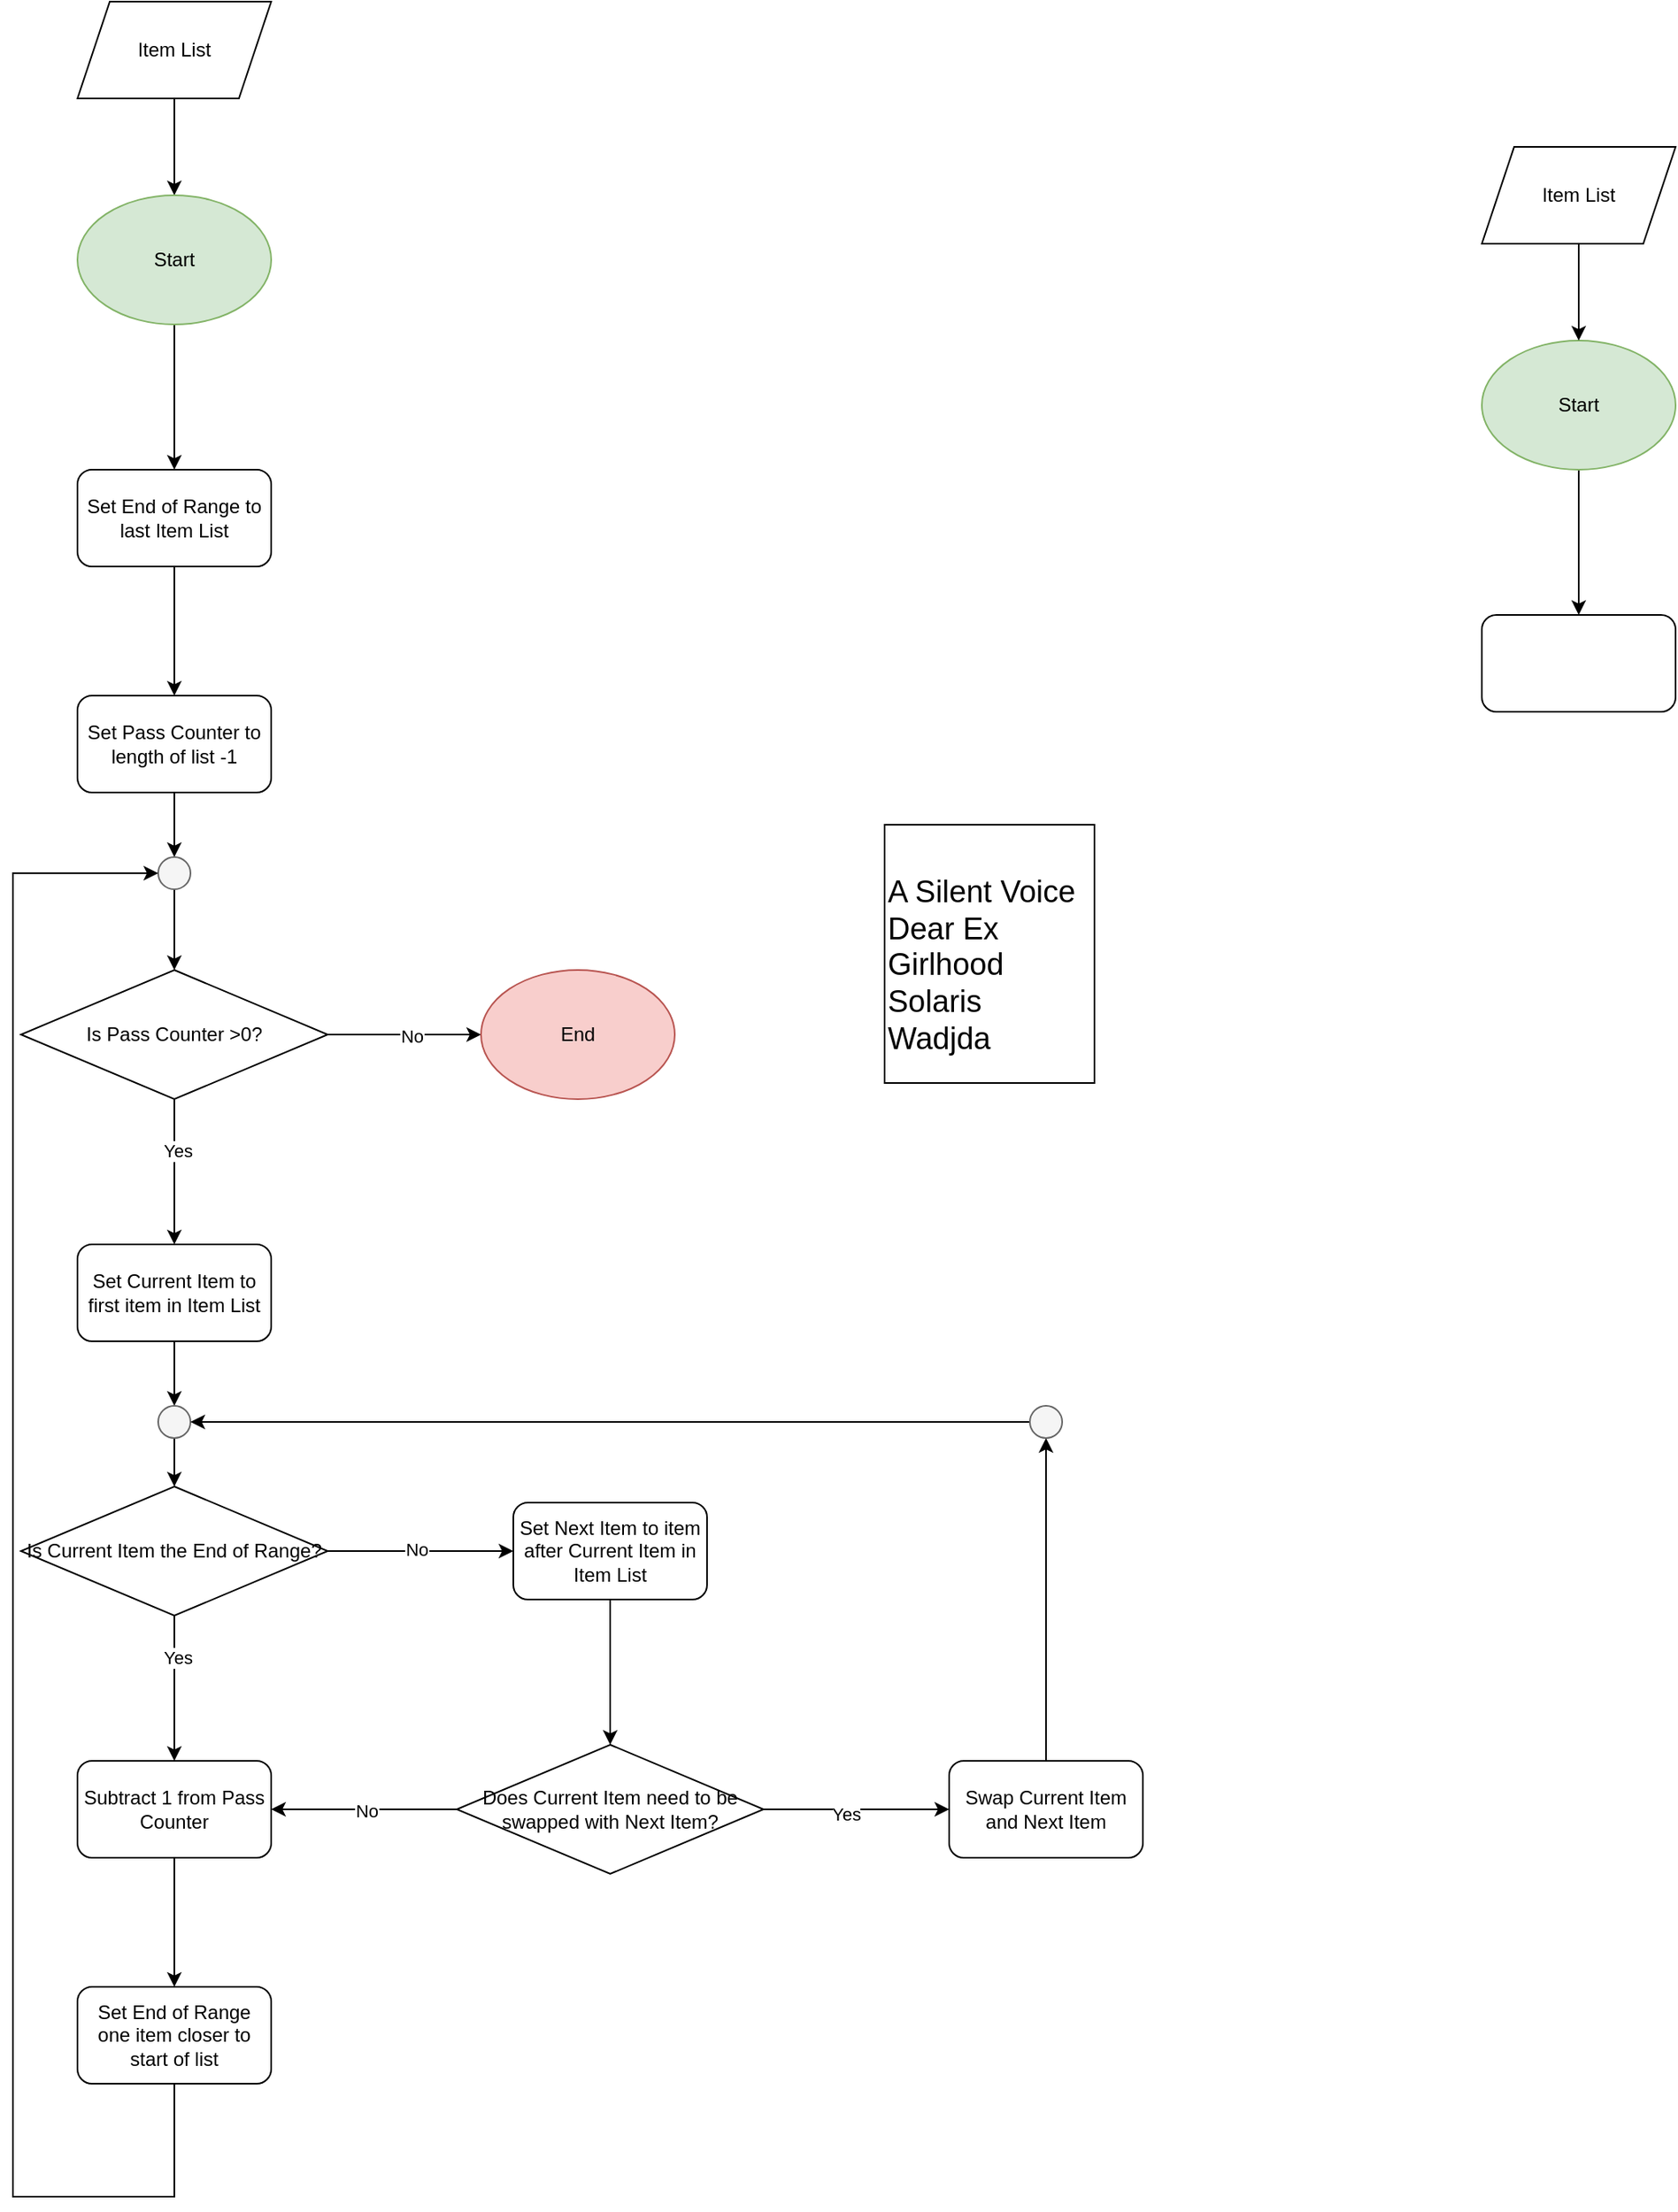 <mxfile version="23.1.7" type="github">
  <diagram name="Page-1" id="4cCXQPGyLR-IM04o_rQ0">
    <mxGraphModel dx="1434" dy="754" grid="1" gridSize="10" guides="1" tooltips="1" connect="1" arrows="1" fold="1" page="1" pageScale="1" pageWidth="850" pageHeight="1100" math="0" shadow="0">
      <root>
        <mxCell id="0" />
        <mxCell id="1" parent="0" />
        <mxCell id="LrS78nxfHwzHgghSMV4p-3" value="" style="edgeStyle=orthogonalEdgeStyle;rounded=0;orthogonalLoop=1;jettySize=auto;html=1;" edge="1" parent="1" source="LrS78nxfHwzHgghSMV4p-1" target="LrS78nxfHwzHgghSMV4p-2">
          <mxGeometry relative="1" as="geometry" />
        </mxCell>
        <mxCell id="LrS78nxfHwzHgghSMV4p-1" value="Item List" style="shape=parallelogram;perimeter=parallelogramPerimeter;whiteSpace=wrap;html=1;fixedSize=1;" vertex="1" parent="1">
          <mxGeometry x="50" y="40" width="120" height="60" as="geometry" />
        </mxCell>
        <mxCell id="LrS78nxfHwzHgghSMV4p-5" value="" style="edgeStyle=orthogonalEdgeStyle;rounded=0;orthogonalLoop=1;jettySize=auto;html=1;" edge="1" parent="1" source="LrS78nxfHwzHgghSMV4p-2" target="LrS78nxfHwzHgghSMV4p-4">
          <mxGeometry relative="1" as="geometry" />
        </mxCell>
        <mxCell id="LrS78nxfHwzHgghSMV4p-2" value="Start" style="ellipse;whiteSpace=wrap;html=1;fillColor=#d5e8d4;strokeColor=#82b366;" vertex="1" parent="1">
          <mxGeometry x="50" y="160" width="120" height="80" as="geometry" />
        </mxCell>
        <mxCell id="LrS78nxfHwzHgghSMV4p-7" value="" style="edgeStyle=orthogonalEdgeStyle;rounded=0;orthogonalLoop=1;jettySize=auto;html=1;" edge="1" parent="1" source="LrS78nxfHwzHgghSMV4p-4" target="LrS78nxfHwzHgghSMV4p-6">
          <mxGeometry relative="1" as="geometry" />
        </mxCell>
        <mxCell id="LrS78nxfHwzHgghSMV4p-4" value="Set End of Range to last Item List" style="rounded=1;whiteSpace=wrap;html=1;" vertex="1" parent="1">
          <mxGeometry x="50" y="330" width="120" height="60" as="geometry" />
        </mxCell>
        <mxCell id="LrS78nxfHwzHgghSMV4p-9" value="" style="edgeStyle=orthogonalEdgeStyle;rounded=0;orthogonalLoop=1;jettySize=auto;html=1;" edge="1" parent="1" source="LrS78nxfHwzHgghSMV4p-6" target="LrS78nxfHwzHgghSMV4p-8">
          <mxGeometry relative="1" as="geometry" />
        </mxCell>
        <mxCell id="LrS78nxfHwzHgghSMV4p-6" value="Set Pass Counter to length of list -1" style="rounded=1;whiteSpace=wrap;html=1;" vertex="1" parent="1">
          <mxGeometry x="50" y="470" width="120" height="60" as="geometry" />
        </mxCell>
        <mxCell id="LrS78nxfHwzHgghSMV4p-11" value="" style="edgeStyle=orthogonalEdgeStyle;rounded=0;orthogonalLoop=1;jettySize=auto;html=1;" edge="1" parent="1" source="LrS78nxfHwzHgghSMV4p-8" target="LrS78nxfHwzHgghSMV4p-10">
          <mxGeometry relative="1" as="geometry" />
        </mxCell>
        <mxCell id="LrS78nxfHwzHgghSMV4p-8" value="" style="ellipse;whiteSpace=wrap;html=1;aspect=fixed;fillColor=#f5f5f5;fontColor=#333333;strokeColor=#666666;" vertex="1" parent="1">
          <mxGeometry x="100" y="570" width="20" height="20" as="geometry" />
        </mxCell>
        <mxCell id="LrS78nxfHwzHgghSMV4p-13" value="" style="edgeStyle=orthogonalEdgeStyle;rounded=0;orthogonalLoop=1;jettySize=auto;html=1;" edge="1" parent="1" source="LrS78nxfHwzHgghSMV4p-10" target="LrS78nxfHwzHgghSMV4p-12">
          <mxGeometry relative="1" as="geometry" />
        </mxCell>
        <mxCell id="LrS78nxfHwzHgghSMV4p-17" value="No" style="edgeLabel;html=1;align=center;verticalAlign=middle;resizable=0;points=[];" vertex="1" connectable="0" parent="LrS78nxfHwzHgghSMV4p-13">
          <mxGeometry x="0.095" y="-1" relative="1" as="geometry">
            <mxPoint as="offset" />
          </mxGeometry>
        </mxCell>
        <mxCell id="LrS78nxfHwzHgghSMV4p-15" value="" style="edgeStyle=orthogonalEdgeStyle;rounded=0;orthogonalLoop=1;jettySize=auto;html=1;" edge="1" parent="1" source="LrS78nxfHwzHgghSMV4p-10" target="LrS78nxfHwzHgghSMV4p-14">
          <mxGeometry relative="1" as="geometry" />
        </mxCell>
        <mxCell id="LrS78nxfHwzHgghSMV4p-16" value="Yes" style="edgeLabel;html=1;align=center;verticalAlign=middle;resizable=0;points=[];" vertex="1" connectable="0" parent="LrS78nxfHwzHgghSMV4p-15">
          <mxGeometry x="-0.289" y="2" relative="1" as="geometry">
            <mxPoint as="offset" />
          </mxGeometry>
        </mxCell>
        <mxCell id="LrS78nxfHwzHgghSMV4p-10" value="Is Pass Counter &amp;gt;0?" style="rhombus;whiteSpace=wrap;html=1;" vertex="1" parent="1">
          <mxGeometry x="15" y="640" width="190" height="80" as="geometry" />
        </mxCell>
        <mxCell id="LrS78nxfHwzHgghSMV4p-12" value="End" style="ellipse;whiteSpace=wrap;html=1;fillColor=#f8cecc;strokeColor=#b85450;" vertex="1" parent="1">
          <mxGeometry x="300" y="640" width="120" height="80" as="geometry" />
        </mxCell>
        <mxCell id="LrS78nxfHwzHgghSMV4p-19" value="" style="edgeStyle=orthogonalEdgeStyle;rounded=0;orthogonalLoop=1;jettySize=auto;html=1;" edge="1" parent="1" source="LrS78nxfHwzHgghSMV4p-14" target="LrS78nxfHwzHgghSMV4p-18">
          <mxGeometry relative="1" as="geometry" />
        </mxCell>
        <mxCell id="LrS78nxfHwzHgghSMV4p-14" value="Set Current Item to first item in Item List" style="rounded=1;whiteSpace=wrap;html=1;" vertex="1" parent="1">
          <mxGeometry x="50" y="810" width="120" height="60" as="geometry" />
        </mxCell>
        <mxCell id="LrS78nxfHwzHgghSMV4p-21" value="" style="edgeStyle=orthogonalEdgeStyle;rounded=0;orthogonalLoop=1;jettySize=auto;html=1;" edge="1" parent="1" source="LrS78nxfHwzHgghSMV4p-18" target="LrS78nxfHwzHgghSMV4p-20">
          <mxGeometry relative="1" as="geometry" />
        </mxCell>
        <mxCell id="LrS78nxfHwzHgghSMV4p-18" value="" style="ellipse;whiteSpace=wrap;html=1;aspect=fixed;fillColor=#f5f5f5;fontColor=#333333;strokeColor=#666666;" vertex="1" parent="1">
          <mxGeometry x="100" y="910" width="20" height="20" as="geometry" />
        </mxCell>
        <mxCell id="LrS78nxfHwzHgghSMV4p-23" value="" style="edgeStyle=orthogonalEdgeStyle;rounded=0;orthogonalLoop=1;jettySize=auto;html=1;" edge="1" parent="1" source="LrS78nxfHwzHgghSMV4p-20" target="LrS78nxfHwzHgghSMV4p-22">
          <mxGeometry relative="1" as="geometry" />
        </mxCell>
        <mxCell id="LrS78nxfHwzHgghSMV4p-24" value="No" style="edgeLabel;html=1;align=center;verticalAlign=middle;resizable=0;points=[];" vertex="1" connectable="0" parent="LrS78nxfHwzHgghSMV4p-23">
          <mxGeometry x="-0.043" y="1" relative="1" as="geometry">
            <mxPoint as="offset" />
          </mxGeometry>
        </mxCell>
        <mxCell id="LrS78nxfHwzHgghSMV4p-26" value="" style="edgeStyle=orthogonalEdgeStyle;rounded=0;orthogonalLoop=1;jettySize=auto;html=1;" edge="1" parent="1" source="LrS78nxfHwzHgghSMV4p-20" target="LrS78nxfHwzHgghSMV4p-25">
          <mxGeometry relative="1" as="geometry" />
        </mxCell>
        <mxCell id="LrS78nxfHwzHgghSMV4p-27" value="Yes" style="edgeLabel;html=1;align=center;verticalAlign=middle;resizable=0;points=[];" vertex="1" connectable="0" parent="LrS78nxfHwzHgghSMV4p-26">
          <mxGeometry x="-0.422" y="2" relative="1" as="geometry">
            <mxPoint as="offset" />
          </mxGeometry>
        </mxCell>
        <mxCell id="LrS78nxfHwzHgghSMV4p-20" value="Is Current Item the End of Range?" style="rhombus;whiteSpace=wrap;html=1;" vertex="1" parent="1">
          <mxGeometry x="15" y="960" width="190" height="80" as="geometry" />
        </mxCell>
        <mxCell id="LrS78nxfHwzHgghSMV4p-31" value="" style="edgeStyle=orthogonalEdgeStyle;rounded=0;orthogonalLoop=1;jettySize=auto;html=1;" edge="1" parent="1" source="LrS78nxfHwzHgghSMV4p-22" target="LrS78nxfHwzHgghSMV4p-30">
          <mxGeometry relative="1" as="geometry" />
        </mxCell>
        <mxCell id="LrS78nxfHwzHgghSMV4p-22" value="Set Next Item to item after Current Item in Item List" style="rounded=1;whiteSpace=wrap;html=1;" vertex="1" parent="1">
          <mxGeometry x="320" y="970" width="120" height="60" as="geometry" />
        </mxCell>
        <mxCell id="LrS78nxfHwzHgghSMV4p-29" value="" style="edgeStyle=orthogonalEdgeStyle;rounded=0;orthogonalLoop=1;jettySize=auto;html=1;" edge="1" parent="1" source="LrS78nxfHwzHgghSMV4p-25" target="LrS78nxfHwzHgghSMV4p-28">
          <mxGeometry relative="1" as="geometry" />
        </mxCell>
        <mxCell id="LrS78nxfHwzHgghSMV4p-25" value="Subtract 1 from Pass Counter" style="rounded=1;whiteSpace=wrap;html=1;" vertex="1" parent="1">
          <mxGeometry x="50" y="1130" width="120" height="60" as="geometry" />
        </mxCell>
        <mxCell id="LrS78nxfHwzHgghSMV4p-28" value="Set End of Range one item closer to start of list" style="rounded=1;whiteSpace=wrap;html=1;" vertex="1" parent="1">
          <mxGeometry x="50" y="1270" width="120" height="60" as="geometry" />
        </mxCell>
        <mxCell id="LrS78nxfHwzHgghSMV4p-35" value="" style="edgeStyle=orthogonalEdgeStyle;rounded=0;orthogonalLoop=1;jettySize=auto;html=1;" edge="1" parent="1" source="LrS78nxfHwzHgghSMV4p-30" target="LrS78nxfHwzHgghSMV4p-34">
          <mxGeometry relative="1" as="geometry" />
        </mxCell>
        <mxCell id="LrS78nxfHwzHgghSMV4p-38" value="Yes" style="edgeLabel;html=1;align=center;verticalAlign=middle;resizable=0;points=[];" vertex="1" connectable="0" parent="LrS78nxfHwzHgghSMV4p-35">
          <mxGeometry x="-0.113" y="-3" relative="1" as="geometry">
            <mxPoint as="offset" />
          </mxGeometry>
        </mxCell>
        <mxCell id="LrS78nxfHwzHgghSMV4p-72" value="" style="edgeStyle=orthogonalEdgeStyle;rounded=0;orthogonalLoop=1;jettySize=auto;html=1;" edge="1" parent="1" source="LrS78nxfHwzHgghSMV4p-30" target="LrS78nxfHwzHgghSMV4p-25">
          <mxGeometry relative="1" as="geometry" />
        </mxCell>
        <mxCell id="LrS78nxfHwzHgghSMV4p-73" value="No" style="edgeLabel;html=1;align=center;verticalAlign=middle;resizable=0;points=[];" vertex="1" connectable="0" parent="LrS78nxfHwzHgghSMV4p-72">
          <mxGeometry x="-0.026" y="1" relative="1" as="geometry">
            <mxPoint as="offset" />
          </mxGeometry>
        </mxCell>
        <mxCell id="LrS78nxfHwzHgghSMV4p-30" value="Does Current Item need to be swapped with Next Item?" style="rhombus;whiteSpace=wrap;html=1;" vertex="1" parent="1">
          <mxGeometry x="285" y="1120" width="190" height="80" as="geometry" />
        </mxCell>
        <mxCell id="LrS78nxfHwzHgghSMV4p-42" value="" style="edgeStyle=orthogonalEdgeStyle;rounded=0;orthogonalLoop=1;jettySize=auto;html=1;" edge="1" parent="1" source="LrS78nxfHwzHgghSMV4p-34" target="LrS78nxfHwzHgghSMV4p-40">
          <mxGeometry relative="1" as="geometry" />
        </mxCell>
        <mxCell id="LrS78nxfHwzHgghSMV4p-34" value="Swap Current Item and Next Item" style="rounded=1;whiteSpace=wrap;html=1;" vertex="1" parent="1">
          <mxGeometry x="590" y="1130" width="120" height="60" as="geometry" />
        </mxCell>
        <mxCell id="LrS78nxfHwzHgghSMV4p-70" value="" style="edgeStyle=orthogonalEdgeStyle;rounded=0;orthogonalLoop=1;jettySize=auto;html=1;" edge="1" parent="1" source="LrS78nxfHwzHgghSMV4p-40" target="LrS78nxfHwzHgghSMV4p-18">
          <mxGeometry relative="1" as="geometry" />
        </mxCell>
        <mxCell id="LrS78nxfHwzHgghSMV4p-40" value="" style="ellipse;whiteSpace=wrap;html=1;aspect=fixed;fillColor=#f5f5f5;fontColor=#333333;strokeColor=#666666;" vertex="1" parent="1">
          <mxGeometry x="640" y="910" width="20" height="20" as="geometry" />
        </mxCell>
        <mxCell id="LrS78nxfHwzHgghSMV4p-51" value="" style="endArrow=classic;html=1;rounded=0;exitX=0.5;exitY=1;exitDx=0;exitDy=0;entryX=0;entryY=0.5;entryDx=0;entryDy=0;" edge="1" parent="1" source="LrS78nxfHwzHgghSMV4p-28" target="LrS78nxfHwzHgghSMV4p-8">
          <mxGeometry width="50" height="50" relative="1" as="geometry">
            <mxPoint x="400" y="1220" as="sourcePoint" />
            <mxPoint x="10" y="580" as="targetPoint" />
            <Array as="points">
              <mxPoint x="110" y="1400" />
              <mxPoint x="10" y="1400" />
              <mxPoint x="10" y="580" />
            </Array>
          </mxGeometry>
        </mxCell>
        <mxCell id="LrS78nxfHwzHgghSMV4p-55" value="" style="shape=table;startSize=0;container=1;collapsible=0;childLayout=tableLayout;align=right;" vertex="1" parent="1">
          <mxGeometry x="550" y="550" width="130" height="160" as="geometry" />
        </mxCell>
        <mxCell id="LrS78nxfHwzHgghSMV4p-56" value="" style="shape=tableRow;horizontal=0;startSize=0;swimlaneHead=0;swimlaneBody=0;strokeColor=inherit;top=0;left=0;bottom=0;right=0;collapsible=0;dropTarget=0;fillColor=none;points=[[0,0.5],[1,0.5]];portConstraint=eastwest;" vertex="1" parent="LrS78nxfHwzHgghSMV4p-55">
          <mxGeometry width="130" height="160" as="geometry" />
        </mxCell>
        <mxCell id="LrS78nxfHwzHgghSMV4p-57" value="&lt;div align=&quot;left&quot;&gt;&lt;br&gt;&lt;/div&gt;&lt;div style=&quot;font-size: 19px;&quot; align=&quot;left&quot;&gt;A Silent Voice&lt;br&gt;Dear Ex&lt;br&gt;Girlhood&lt;br&gt;Solaris&lt;br&gt;Wadjda&lt;/div&gt;" style="shape=partialRectangle;html=1;whiteSpace=wrap;connectable=0;strokeColor=inherit;overflow=hidden;fillColor=none;top=0;left=0;bottom=0;right=0;pointerEvents=1;align=left;" vertex="1" parent="LrS78nxfHwzHgghSMV4p-56">
          <mxGeometry width="130" height="160" as="geometry">
            <mxRectangle width="130" height="160" as="alternateBounds" />
          </mxGeometry>
        </mxCell>
        <mxCell id="LrS78nxfHwzHgghSMV4p-68" value="" style="edgeStyle=orthogonalEdgeStyle;rounded=0;orthogonalLoop=1;jettySize=auto;html=1;" edge="1" parent="1" source="LrS78nxfHwzHgghSMV4p-58" target="LrS78nxfHwzHgghSMV4p-67">
          <mxGeometry relative="1" as="geometry" />
        </mxCell>
        <mxCell id="LrS78nxfHwzHgghSMV4p-58" value="Start" style="ellipse;whiteSpace=wrap;html=1;fillColor=#d5e8d4;strokeColor=#82b366;" vertex="1" parent="1">
          <mxGeometry x="920" y="250" width="120" height="80" as="geometry" />
        </mxCell>
        <mxCell id="LrS78nxfHwzHgghSMV4p-60" value="" style="edgeStyle=orthogonalEdgeStyle;rounded=0;orthogonalLoop=1;jettySize=auto;html=1;" edge="1" parent="1" source="LrS78nxfHwzHgghSMV4p-59" target="LrS78nxfHwzHgghSMV4p-58">
          <mxGeometry relative="1" as="geometry" />
        </mxCell>
        <mxCell id="LrS78nxfHwzHgghSMV4p-59" value="Item List" style="shape=parallelogram;perimeter=parallelogramPerimeter;whiteSpace=wrap;html=1;fixedSize=1;" vertex="1" parent="1">
          <mxGeometry x="920" y="130" width="120" height="60" as="geometry" />
        </mxCell>
        <mxCell id="LrS78nxfHwzHgghSMV4p-67" value="" style="rounded=1;whiteSpace=wrap;html=1;" vertex="1" parent="1">
          <mxGeometry x="920" y="420" width="120" height="60" as="geometry" />
        </mxCell>
      </root>
    </mxGraphModel>
  </diagram>
</mxfile>
